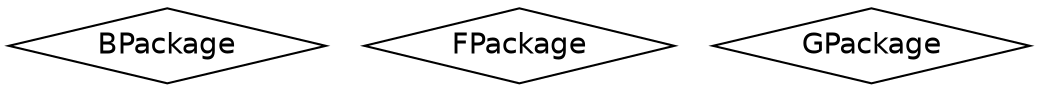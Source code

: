 digraph "CPFTargetDependencyGraph" {
node [
 fontsize = "14", fontname="helvetica"
];
    "node40" [ label="BPackage" shape="diamond"];
    "node51" [ label="FPackage" shape="diamond"];
    "node66" [ label="GPackage" shape="diamond"];
}
